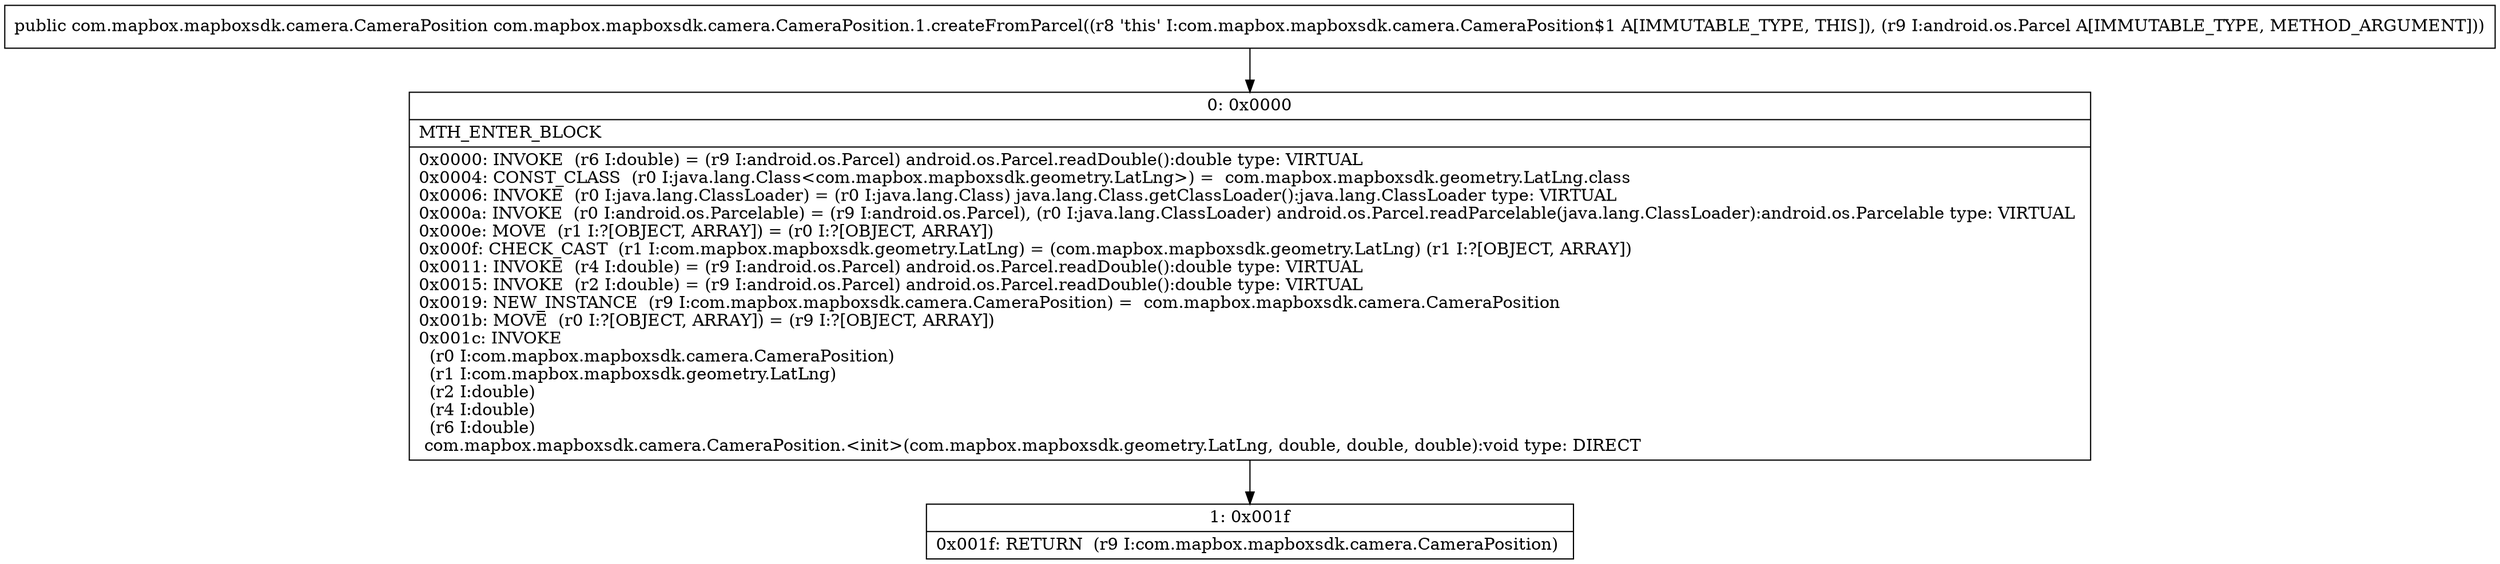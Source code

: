 digraph "CFG forcom.mapbox.mapboxsdk.camera.CameraPosition.1.createFromParcel(Landroid\/os\/Parcel;)Lcom\/mapbox\/mapboxsdk\/camera\/CameraPosition;" {
Node_0 [shape=record,label="{0\:\ 0x0000|MTH_ENTER_BLOCK\l|0x0000: INVOKE  (r6 I:double) = (r9 I:android.os.Parcel) android.os.Parcel.readDouble():double type: VIRTUAL \l0x0004: CONST_CLASS  (r0 I:java.lang.Class\<com.mapbox.mapboxsdk.geometry.LatLng\>) =  com.mapbox.mapboxsdk.geometry.LatLng.class \l0x0006: INVOKE  (r0 I:java.lang.ClassLoader) = (r0 I:java.lang.Class) java.lang.Class.getClassLoader():java.lang.ClassLoader type: VIRTUAL \l0x000a: INVOKE  (r0 I:android.os.Parcelable) = (r9 I:android.os.Parcel), (r0 I:java.lang.ClassLoader) android.os.Parcel.readParcelable(java.lang.ClassLoader):android.os.Parcelable type: VIRTUAL \l0x000e: MOVE  (r1 I:?[OBJECT, ARRAY]) = (r0 I:?[OBJECT, ARRAY]) \l0x000f: CHECK_CAST  (r1 I:com.mapbox.mapboxsdk.geometry.LatLng) = (com.mapbox.mapboxsdk.geometry.LatLng) (r1 I:?[OBJECT, ARRAY]) \l0x0011: INVOKE  (r4 I:double) = (r9 I:android.os.Parcel) android.os.Parcel.readDouble():double type: VIRTUAL \l0x0015: INVOKE  (r2 I:double) = (r9 I:android.os.Parcel) android.os.Parcel.readDouble():double type: VIRTUAL \l0x0019: NEW_INSTANCE  (r9 I:com.mapbox.mapboxsdk.camera.CameraPosition) =  com.mapbox.mapboxsdk.camera.CameraPosition \l0x001b: MOVE  (r0 I:?[OBJECT, ARRAY]) = (r9 I:?[OBJECT, ARRAY]) \l0x001c: INVOKE  \l  (r0 I:com.mapbox.mapboxsdk.camera.CameraPosition)\l  (r1 I:com.mapbox.mapboxsdk.geometry.LatLng)\l  (r2 I:double)\l  (r4 I:double)\l  (r6 I:double)\l com.mapbox.mapboxsdk.camera.CameraPosition.\<init\>(com.mapbox.mapboxsdk.geometry.LatLng, double, double, double):void type: DIRECT \l}"];
Node_1 [shape=record,label="{1\:\ 0x001f|0x001f: RETURN  (r9 I:com.mapbox.mapboxsdk.camera.CameraPosition) \l}"];
MethodNode[shape=record,label="{public com.mapbox.mapboxsdk.camera.CameraPosition com.mapbox.mapboxsdk.camera.CameraPosition.1.createFromParcel((r8 'this' I:com.mapbox.mapboxsdk.camera.CameraPosition$1 A[IMMUTABLE_TYPE, THIS]), (r9 I:android.os.Parcel A[IMMUTABLE_TYPE, METHOD_ARGUMENT])) }"];
MethodNode -> Node_0;
Node_0 -> Node_1;
}

